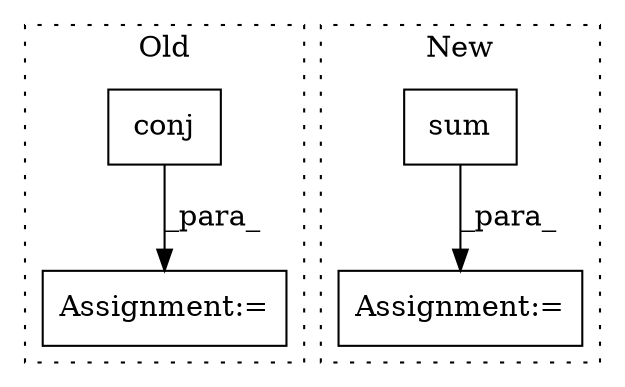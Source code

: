 digraph G {
subgraph cluster0 {
1 [label="conj" a="32" s="12178,12216" l="5,1" shape="box"];
4 [label="Assignment:=" a="7" s="12400" l="1" shape="box"];
label = "Old";
style="dotted";
}
subgraph cluster1 {
2 [label="sum" a="32" s="12237,12258" l="4,1" shape="box"];
3 [label="Assignment:=" a="7" s="12214" l="1" shape="box"];
label = "New";
style="dotted";
}
1 -> 4 [label="_para_"];
2 -> 3 [label="_para_"];
}